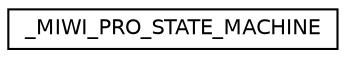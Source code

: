 digraph "Graphical Class Hierarchy"
{
  edge [fontname="Helvetica",fontsize="10",labelfontname="Helvetica",labelfontsize="10"];
  node [fontname="Helvetica",fontsize="10",shape=record];
  rankdir="LR";
  Node1 [label="_MIWI_PRO_STATE_MACHINE",height=0.2,width=0.4,color="black", fillcolor="white", style="filled",URL="$union___m_i_w_i___p_r_o___s_t_a_t_e___m_a_c_h_i_n_e.html"];
}
